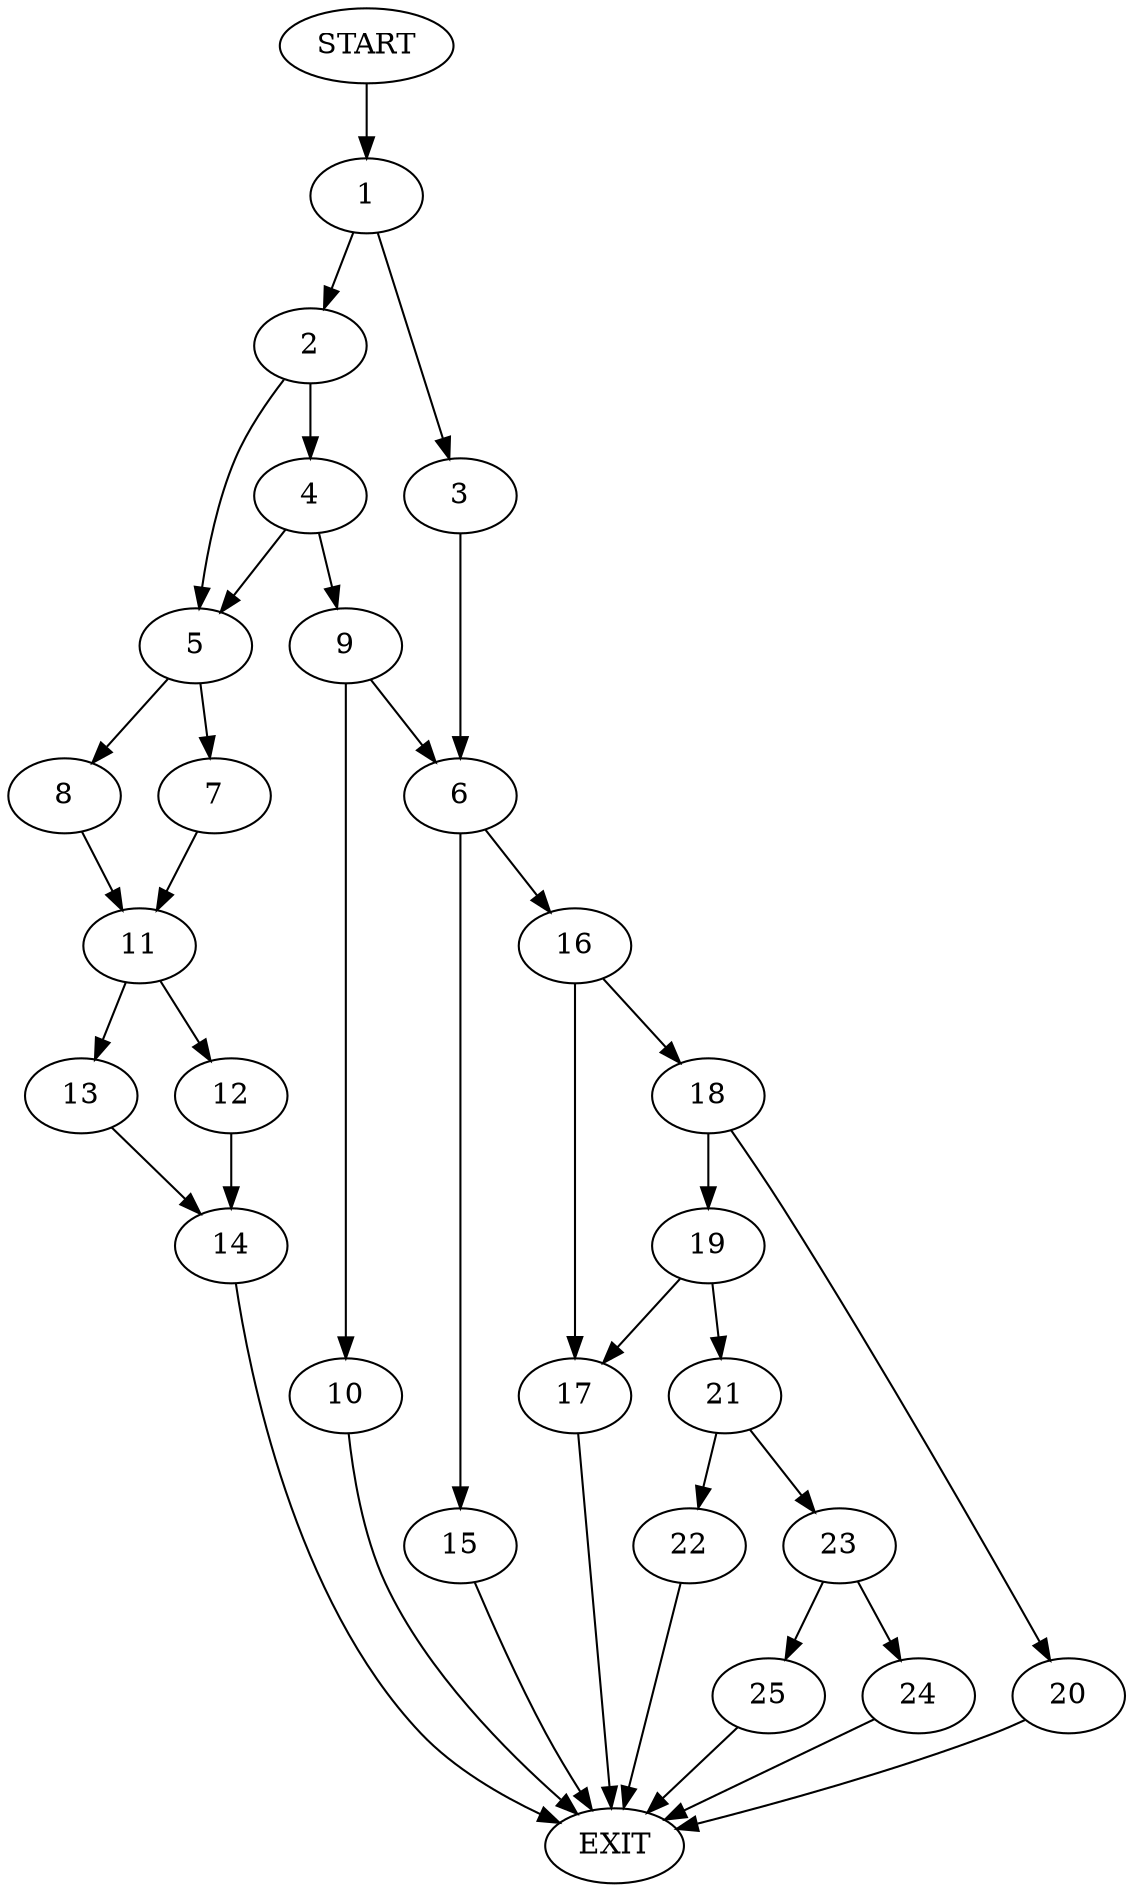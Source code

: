digraph {
0 [label="START"]
26 [label="EXIT"]
0 -> 1
1 -> 2
1 -> 3
2 -> 4
2 -> 5
3 -> 6
5 -> 7
5 -> 8
4 -> 9
4 -> 5
9 -> 6
9 -> 10
8 -> 11
7 -> 11
11 -> 12
11 -> 13
13 -> 14
12 -> 14
14 -> 26
6 -> 15
6 -> 16
10 -> 26
16 -> 17
16 -> 18
15 -> 26
18 -> 19
18 -> 20
17 -> 26
20 -> 26
19 -> 21
19 -> 17
21 -> 22
21 -> 23
23 -> 24
23 -> 25
22 -> 26
25 -> 26
24 -> 26
}
